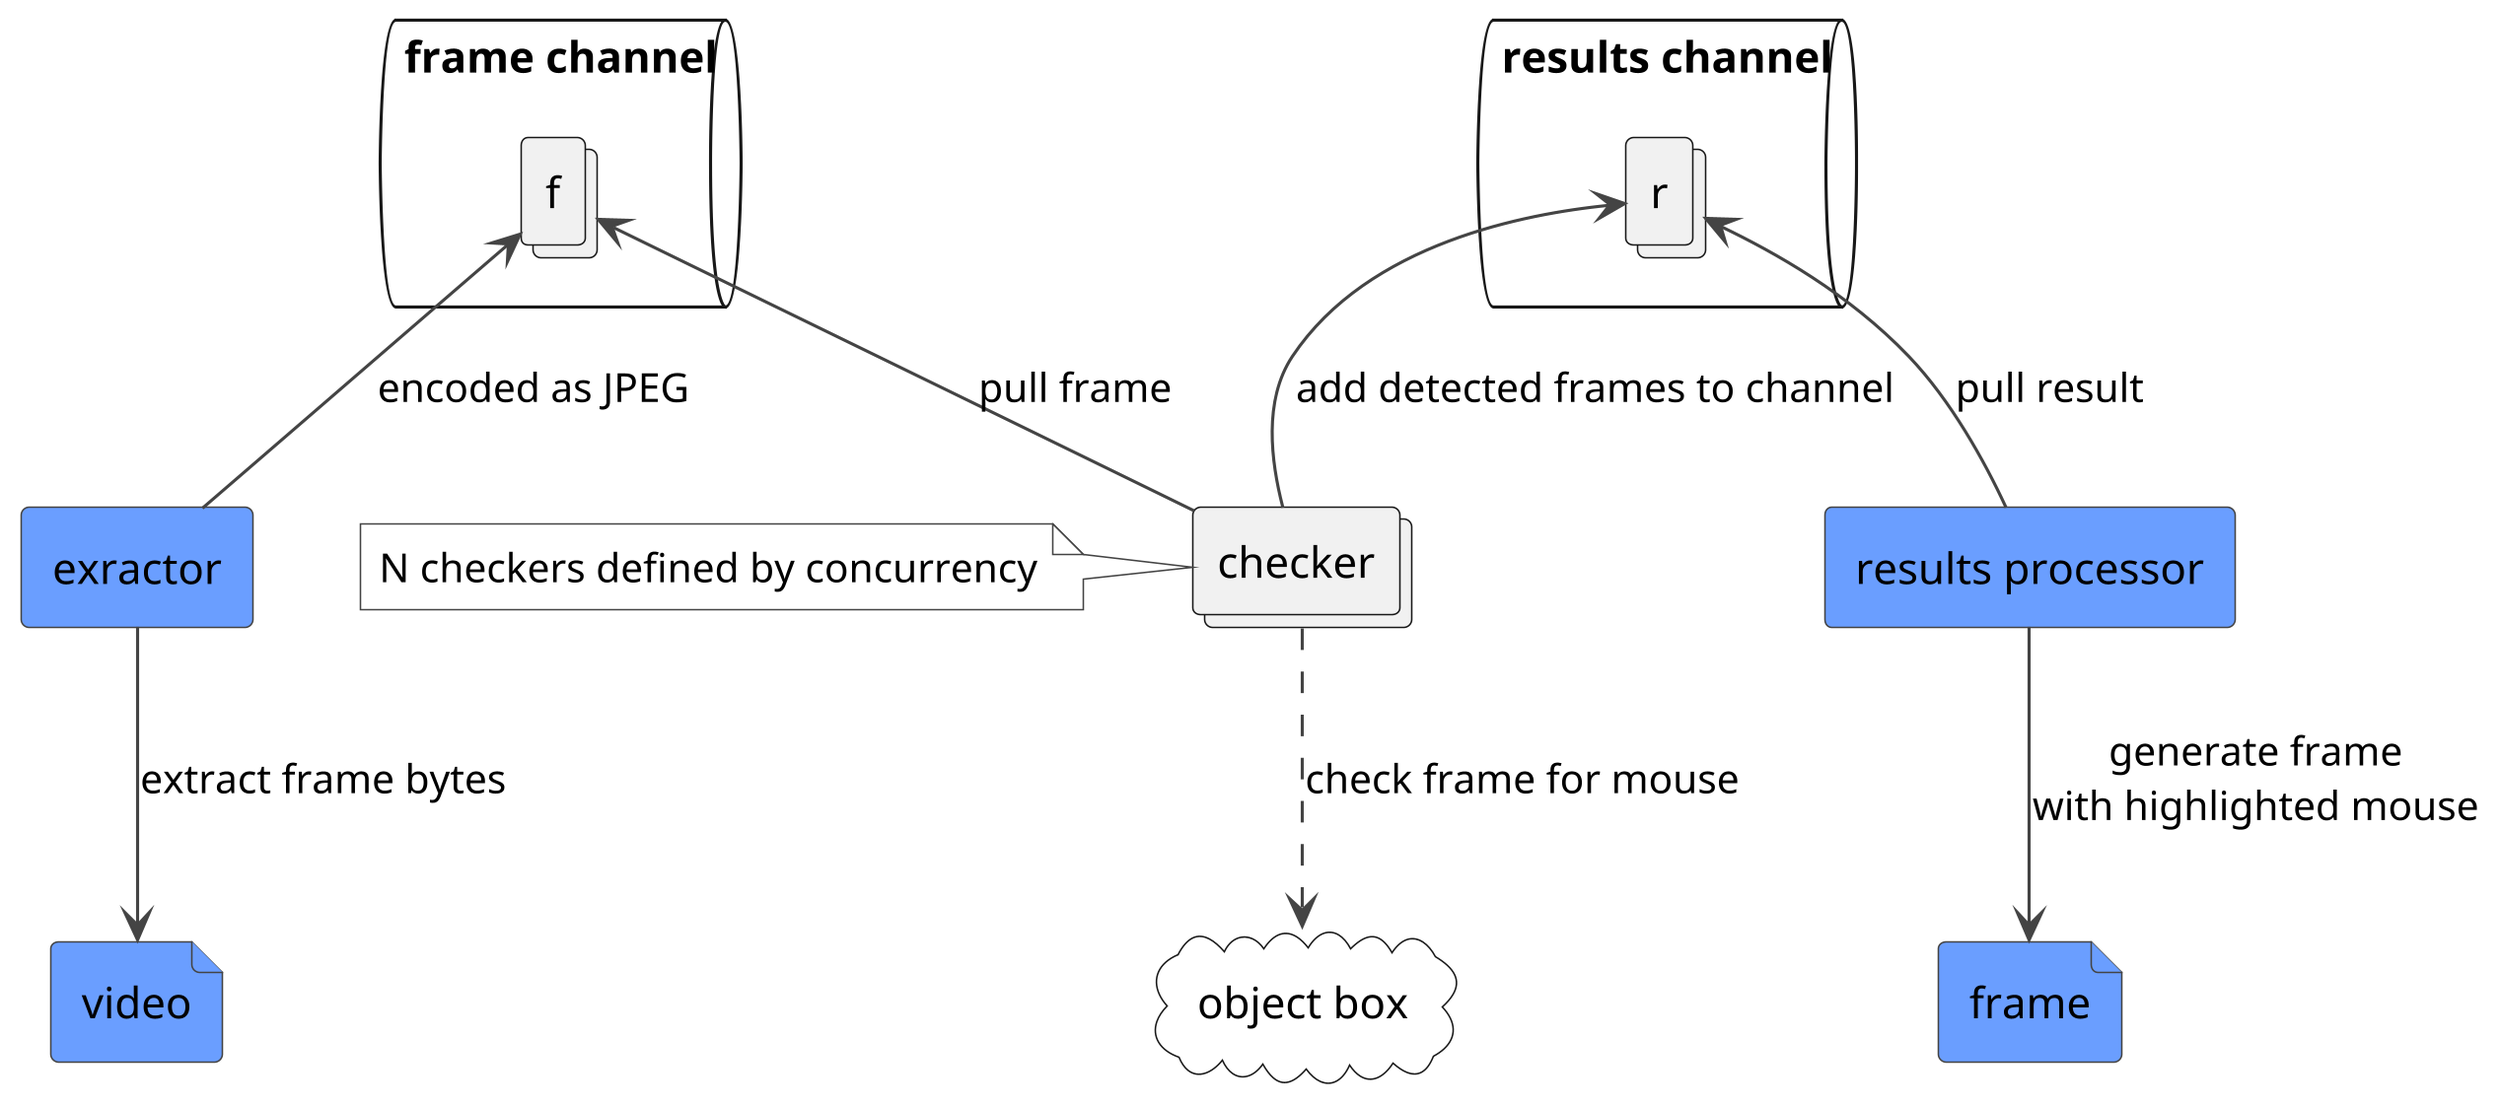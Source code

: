 @startuml
skinparam dpi 300
skinparam shadowing false
hide footbox

skinparam file {
	BackgroundColor #6A9EFF
	BorderColor #444444
}
skinparam rectangle {
	BackgroundColor #6A9EFF
	BorderColor #444444
}
skinparam cloud {
	BackgroundColor #FFFFFF
}
skinparam Arrowcolor #444444
skinparam note {
	BackgroundColor #FFFFFF
	BorderColor #444444
}

file v as "video"
rectangle ex as "exractor"
queue fc as "frame channel" {
	collections f
}
collections c as "checker"
cloud ob as "object box"
queue results as "results channel" {
	collections r
}
rectangle resp as "results processor"
file frame

note left of c
	N checkers defined by concurrency
end note

ex --> v: extract frame bytes
ex -up-> f: encoded as JPEG
c -up-> f: pull frame
c .down.> ob: check frame for mouse
c -up-> r: add detected frames to channel
resp -up-> r: pull result
resp --> frame: generate frame\nwith highlighted mouse
@enduml
